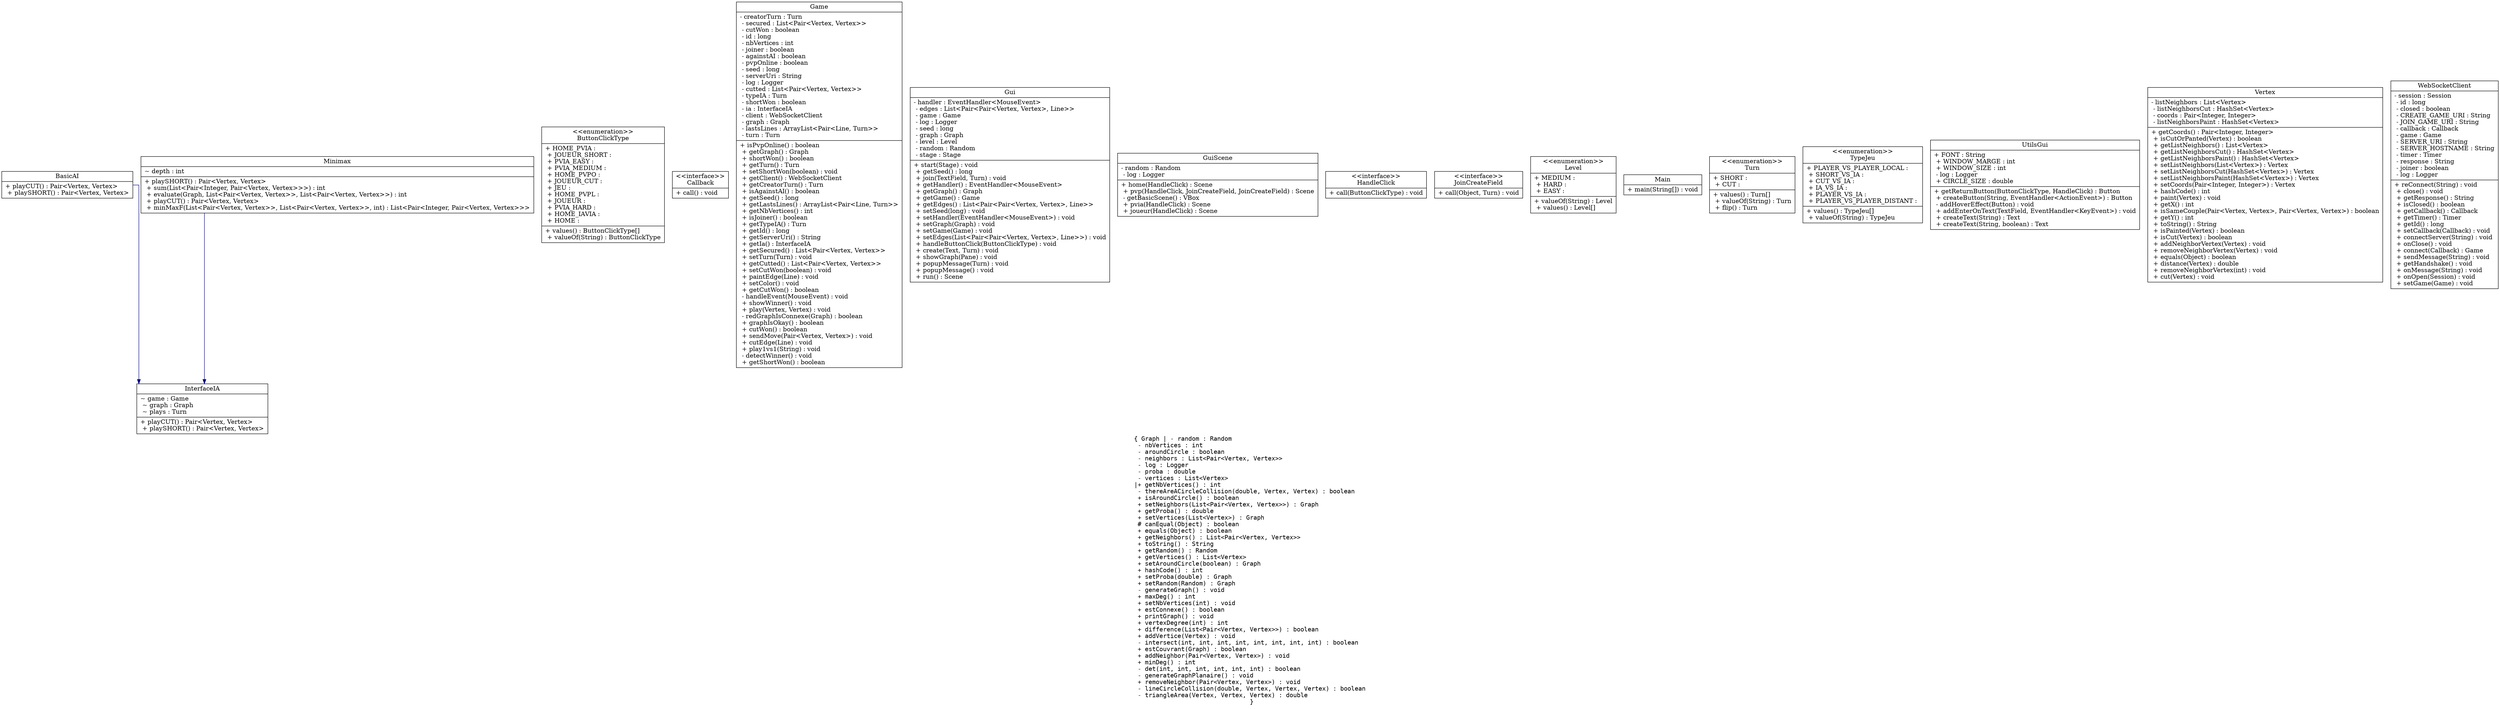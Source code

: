 digraph "main" {

splines  = ortho;
fontname = "Inconsolata";

node [colorscheme = ylgnbu4];
edge [colorscheme = dark28, dir = both];

BasicAI         [shape = record, label = "{ BasicAI | + playCUT() : Pair\<Vertex, Vertex\>\l + playSHORT() : Pair\<Vertex, Vertex\>\l }"];
ButtonClickType [shape = record, label = "{ \<\<enumeration\>\>\nButtonClickType | + HOME_PVIA : \l + JOUEUR_SHORT : \l + PVIA_EASY : \l + PVIA_MEDIUM : \l + HOME_PVPO : \l + JOUEUR_CUT : \l + JEU : \l + HOME_PVPL : \l + JOUEUR : \l + PVIA_HARD : \l + HOME_IAVIA : \l + HOME : \l|+ values() : ButtonClickType[]\l + valueOf(String) : ButtonClickType\l }"];
Callback        [shape = record, label = "{ \<\<interface\>\>\nCallback | + call() : void\l }"];
Game            [shape = record, label = "{ Game | - creatorTurn : Turn\l - secured : List\<Pair\<Vertex, Vertex\>\>\l - cutWon : boolean\l - id : long\l - nbVertices : int\l - joiner : boolean\l - againstAI : boolean\l - pvpOnline : boolean\l - seed : long\l - serverUri : String\l - log : Logger\l - cutted : List\<Pair\<Vertex, Vertex\>\>\l - typeIA : Turn\l - shortWon : boolean\l - ia : InterfaceIA\l - client : WebSocketClient\l - graph : Graph\l - lastsLines : ArrayList\<Pair\<Line, Turn\>\>\l - turn : Turn\l|+ isPvpOnline() : boolean\l + getGraph() : Graph\l + shortWon() : boolean\l + getTurn() : Turn\l + setShortWon(boolean) : void\l + getClient() : WebSocketClient\l + getCreatorTurn() : Turn\l + isAgainstAI() : boolean\l + getSeed() : long\l + getLastsLines() : ArrayList\<Pair\<Line, Turn\>\>\l + getNbVertices() : int\l + isJoiner() : boolean\l + getTypeIA() : Turn\l + getId() : long\l + getServerUri() : String\l + getIa() : InterfaceIA\l + getSecured() : List\<Pair\<Vertex, Vertex\>\>\l + setTurn(Turn) : void\l + getCutted() : List\<Pair\<Vertex, Vertex\>\>\l + setCutWon(boolean) : void\l + paintEdge(Line) : void\l + setColor() : void\l + getCutWon() : boolean\l - handleEvent(MouseEvent) : void\l + showWinner() : void\l + play(Vertex, Vertex) : void\l - redGraphIsConnexe(Graph) : boolean\l + graphIsOkay() : boolean\l + cutWon() : boolean\l + sendMove(Pair\<Vertex, Vertex\>) : void\l + cutEdge(Line) : void\l + play1vs1(String) : void\l - detectWinner() : void\l + getShortWon() : boolean\l }"];
Graph           [shape = record, label = "{ Graph | - random : Random\l - nbVertices : int\l - aroundCircle : boolean\l - neighbors : List\<Pair\<Vertex, Vertex\>\>\l - log : Logger\l - proba : double\l - vertices : List\<Vertex\>\l|+ getNbVertices() : int\l - thereAreACircleCollision(double, Vertex, Vertex) : boolean\l + isAroundCircle() : boolean\l + setNeighbors(List\<Pair\<Vertex, Vertex\>\>) : Graph\l + getProba() : double\l + setVertices(List\<Vertex\>) : Graph\l # canEqual(Object) : boolean\l + equals(Object) : boolean\l + getNeighbors() : List\<Pair\<Vertex, Vertex\>\>\l + toString() : String\l + getRandom() : Random\l + getVertices() : List\<Vertex\>\l + setAroundCircle(boolean) : Graph\l + hashCode() : int\l + setProba(double) : Graph\l + setRandom(Random) : Graph\l - generateGraph() : void\l + maxDeg() : int\l + setNbVertices(int) : void\l + estConnexe() : boolean\l + printGraph() : void\l + vertexDegree(int) : int\l + difference(List\<Pair\<Vertex, Vertex\>\>) : boolean\l + addVertice(Vertex) : void\l - intersect(int, int, int, int, int, int, int, int) : boolean\l + estCouvrant(Graph) : boolean\l + addNeighbor(Pair\<Vertex, Vertex\>) : void\l + minDeg() : int\l - det(int, int, int, int, int, int) : boolean\l - generateGraphPlanaire() : void\l + removeNeighbor(Pair\<Vertex, Vertex\>) : void\l - lineCircleCollision(double, Vertex, Vertex, Vertex) : boolean\l - triangleArea(Vertex, Vertex, Vertex) : double\l }"];
Gui             [shape = record, label = "{ Gui | - handler : EventHandler\<MouseEvent\>\l - edges : List\<Pair\<Pair\<Vertex, Vertex\>, Line\>\>\l - game : Game\l - log : Logger\l - seed : long\l - graph : Graph\l - level : Level\l - random : Random\l - stage : Stage\l|+ start(Stage) : void\l + getSeed() : long\l + join(TextField, Turn) : void\l + getHandler() : EventHandler\<MouseEvent\>\l + getGraph() : Graph\l + getGame() : Game\l + getEdges() : List\<Pair\<Pair\<Vertex, Vertex\>, Line\>\>\l + setSeed(long) : void\l + setHandler(EventHandler\<MouseEvent\>) : void\l + setGraph(Graph) : void\l + setGame(Game) : void\l + setEdges(List\<Pair\<Pair\<Vertex, Vertex\>, Line\>\>) : void\l + handleButtonClick(ButtonClickType) : void\l + create(Text, Turn) : void\l + showGraph(Pane) : void\l + popupMessage(Turn) : void\l + popupMessage() : void\l + run() : Scene\l }"];
GuiScene        [shape = record, label = "{ GuiScene | - random : Random\l - log : Logger\l|+ home(HandleClick) : Scene\l + pvp(HandleClick, JoinCreateField, JoinCreateField) : Scene\l - getBasicScene() : VBox\l + pvia(HandleClick) : Scene\l + joueur(HandleClick) : Scene\l }"];
HandleClick     [shape = record, label = "{ \<\<interface\>\>\nHandleClick | + call(ButtonClickType) : void\l }"];
InterfaceIA     [shape = record, label = "{ InterfaceIA | ~ game : Game\l ~ graph : Graph\l ~ plays : Turn\l|+ playCUT() : Pair\<Vertex, Vertex\>\l + playSHORT() : Pair\<Vertex, Vertex\>\l }"];
JoinCreateField [shape = record, label = "{ \<\<interface\>\>\nJoinCreateField | + call(Object, Turn) : void\l }"];
Level           [shape = record, label = "{ \<\<enumeration\>\>\nLevel | + MEDIUM : \l + HARD : \l + EASY : \l|+ valueOf(String) : Level\l + values() : Level[]\l }"];
Main            [shape = record, label = "{ Main | + main(String[]) : void\l }"];
Minimax         [shape = record, label = "{ Minimax | ~ depth : int\l|+ playSHORT() : Pair\<Vertex, Vertex\>\l + sum(List\<Pair\<Integer, Pair\<Vertex, Vertex\>\>\>) : int\l + evaluate(Graph, List\<Pair\<Vertex, Vertex\>\>, List\<Pair\<Vertex, Vertex\>\>) : int\l + playCUT() : Pair\<Vertex, Vertex\>\l + minMaxF(List\<Pair\<Vertex, Vertex\>\>, List\<Pair\<Vertex, Vertex\>\>, int) : List\<Pair\<Integer, Pair\<Vertex, Vertex\>\>\>\l }"];
Turn            [shape = record, label = "{ \<\<enumeration\>\>\nTurn | + SHORT : \l + CUT : \l|+ values() : Turn[]\l + valueOf(String) : Turn\l + flip() : Turn\l }"];
TypeJeu         [shape = record, label = "{ \<\<enumeration\>\>\nTypeJeu | + PLAYER_VS_PLAYER_LOCAL : \l + SHORT_VS_IA : \l + CUT_VS_IA : \l + IA_VS_IA : \l + PLAYER_VS_IA : \l + PLAYER_VS_PLAYER_DISTANT : \l|+ values() : TypeJeu[]\l + valueOf(String) : TypeJeu\l }"];
UtilsGui        [shape = record, label = "{ UtilsGui | + FONT : String\l + WINDOW_MARGE : int\l + WINDOW_SIZE : int\l - log : Logger\l + CIRCLE_SIZE : double\l|+ getReturnButton(ButtonClickType, HandleClick) : Button\l + createButton(String, EventHandler\<ActionEvent\>) : Button\l - addHoverEffect(Button) : void\l + addEnterOnText(TextField, EventHandler\<KeyEvent\>) : void\l + createText(String) : Text\l + createText(String, boolean) : Text\l }"];
Vertex          [shape = record, label = "{ Vertex | - listNeighbors : List\<Vertex\>\l - listNeighborsCut : HashSet\<Vertex\>\l - coords : Pair\<Integer, Integer\>\l - listNeighborsPaint : HashSet\<Vertex\>\l|+ getCoords() : Pair\<Integer, Integer\>\l + isCutOrPanted(Vertex) : boolean\l + getListNeighbors() : List\<Vertex\>\l + getListNeighborsCut() : HashSet\<Vertex\>\l + getListNeighborsPaint() : HashSet\<Vertex\>\l + setListNeighbors(List\<Vertex\>) : Vertex\l + setListNeighborsCut(HashSet\<Vertex\>) : Vertex\l + setListNeighborsPaint(HashSet\<Vertex\>) : Vertex\l + setCoords(Pair\<Integer, Integer\>) : Vertex\l + hashCode() : int\l + paint(Vertex) : void\l + getX() : int\l + isSameCouple(Pair\<Vertex, Vertex\>, Pair\<Vertex, Vertex\>) : boolean\l + getY() : int\l + toString() : String\l + isPainted(Vertex) : boolean\l + isCut(Vertex) : boolean\l + addNeighborVertex(Vertex) : void\l + removeNeighborVertex(Vertex) : void\l + equals(Object) : boolean\l + distance(Vertex) : double\l + removeNeighborVertex(int) : void\l + cut(Vertex) : void\l }"];
WebSocketClient [shape = record, label = "{ WebSocketClient | - session : Session\l - id : long\l - closed : boolean\l - CREATE_GAME_URI : String\l - JOIN_GAME_URI : String\l - callback : Callback\l - game : Game\l - SERVER_URI : String\l - SERVER_HOSTNAME : String\l - timer : Timer\l - response : String\l - joiner : boolean\l - log : Logger\l|+ reConnect(String) : void\l + close() : void\l + getResponse() : String\l + isClosed() : boolean\l + getCallback() : Callback\l + getTimer() : Timer\l + getId() : long\l + setCallback(Callback) : void\l + connectServer(String) : void\l + onClose() : void\l + connect(Callback) : Game\l + sendMessage(String) : void\l + getHandshake() : void\l + onMessage(String) : void\l + onOpen(Session) : void\l + setGame(Game) : void\l }"];

BasicAI         -> InterfaceIA     [color = "#000082", style = solid , arrowtail = none    , arrowhead = normal  , taillabel = "", label = "", headlabel = ""];
Minimax         -> InterfaceIA     [color = "#000082", style = solid , arrowtail = none    , arrowhead = normal  , taillabel = "", label = "", headlabel = ""];

}
